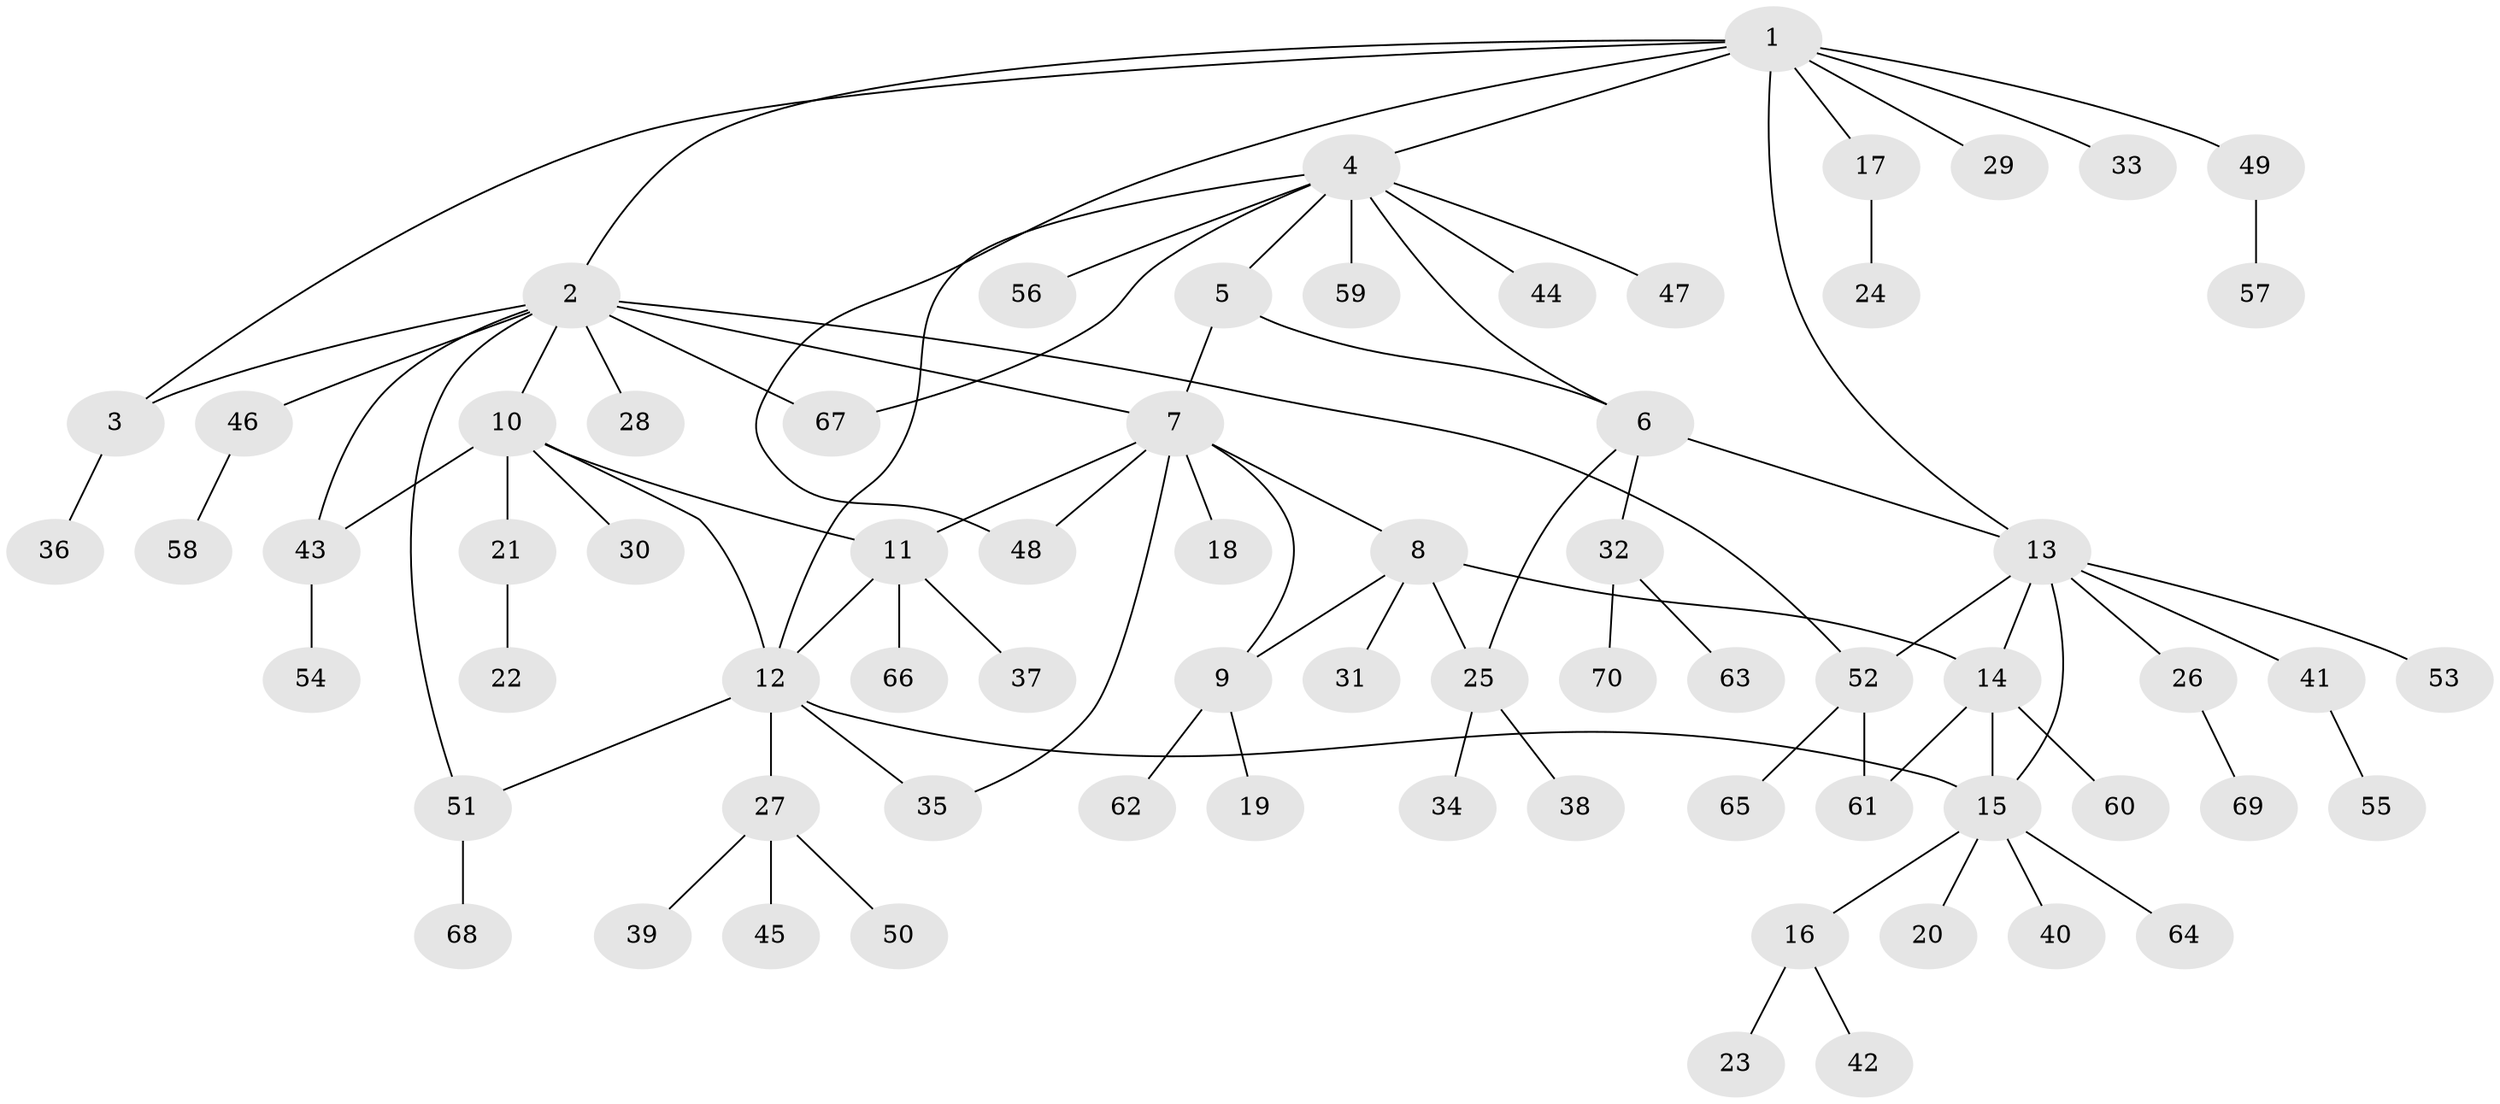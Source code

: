 // Generated by graph-tools (version 1.1) at 2025/15/03/09/25 04:15:47]
// undirected, 70 vertices, 88 edges
graph export_dot {
graph [start="1"]
  node [color=gray90,style=filled];
  1;
  2;
  3;
  4;
  5;
  6;
  7;
  8;
  9;
  10;
  11;
  12;
  13;
  14;
  15;
  16;
  17;
  18;
  19;
  20;
  21;
  22;
  23;
  24;
  25;
  26;
  27;
  28;
  29;
  30;
  31;
  32;
  33;
  34;
  35;
  36;
  37;
  38;
  39;
  40;
  41;
  42;
  43;
  44;
  45;
  46;
  47;
  48;
  49;
  50;
  51;
  52;
  53;
  54;
  55;
  56;
  57;
  58;
  59;
  60;
  61;
  62;
  63;
  64;
  65;
  66;
  67;
  68;
  69;
  70;
  1 -- 2;
  1 -- 3;
  1 -- 4;
  1 -- 13;
  1 -- 17;
  1 -- 29;
  1 -- 33;
  1 -- 48;
  1 -- 49;
  2 -- 3;
  2 -- 7;
  2 -- 10;
  2 -- 28;
  2 -- 43;
  2 -- 46;
  2 -- 51;
  2 -- 52;
  2 -- 67;
  3 -- 36;
  4 -- 5;
  4 -- 6;
  4 -- 12;
  4 -- 44;
  4 -- 47;
  4 -- 56;
  4 -- 59;
  4 -- 67;
  5 -- 6;
  5 -- 7;
  6 -- 13;
  6 -- 25;
  6 -- 32;
  7 -- 8;
  7 -- 9;
  7 -- 11;
  7 -- 18;
  7 -- 35;
  7 -- 48;
  8 -- 9;
  8 -- 14;
  8 -- 25;
  8 -- 31;
  9 -- 19;
  9 -- 62;
  10 -- 11;
  10 -- 12;
  10 -- 21;
  10 -- 30;
  10 -- 43;
  11 -- 12;
  11 -- 37;
  11 -- 66;
  12 -- 15;
  12 -- 27;
  12 -- 35;
  12 -- 51;
  13 -- 14;
  13 -- 15;
  13 -- 26;
  13 -- 41;
  13 -- 52;
  13 -- 53;
  14 -- 15;
  14 -- 60;
  14 -- 61;
  15 -- 16;
  15 -- 20;
  15 -- 40;
  15 -- 64;
  16 -- 23;
  16 -- 42;
  17 -- 24;
  21 -- 22;
  25 -- 34;
  25 -- 38;
  26 -- 69;
  27 -- 39;
  27 -- 45;
  27 -- 50;
  32 -- 63;
  32 -- 70;
  41 -- 55;
  43 -- 54;
  46 -- 58;
  49 -- 57;
  51 -- 68;
  52 -- 61;
  52 -- 65;
}
